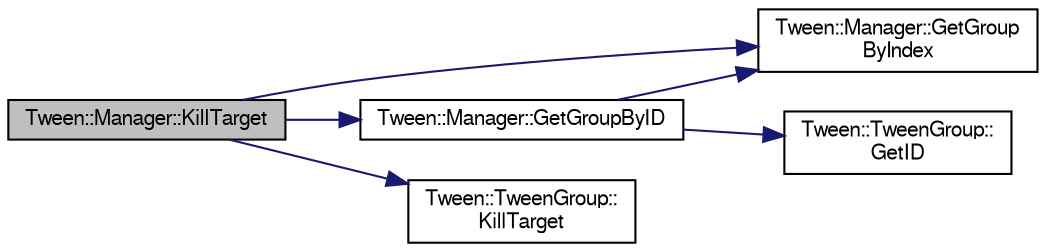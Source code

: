 digraph "Tween::Manager::KillTarget"
{
  bgcolor="transparent";
  edge [fontname="FreeSans",fontsize="10",labelfontname="FreeSans",labelfontsize="10"];
  node [fontname="FreeSans",fontsize="10",shape=record];
  rankdir="LR";
  Node1 [label="Tween::Manager::KillTarget",height=0.2,width=0.4,color="black", fillcolor="grey75", style="filled" fontcolor="black"];
  Node1 -> Node2 [color="midnightblue",fontsize="10",style="solid",fontname="FreeSans"];
  Node2 [label="Tween::Manager::GetGroupByID",height=0.2,width=0.4,color="black",URL="$classTween_1_1Manager.html#a059b53fafd74a055da610cfc37b6639c"];
  Node2 -> Node3 [color="midnightblue",fontsize="10",style="solid",fontname="FreeSans"];
  Node3 [label="Tween::Manager::GetGroup\lByIndex",height=0.2,width=0.4,color="black",URL="$classTween_1_1Manager.html#a730f0852926ec37ee4a627e48919a29d"];
  Node2 -> Node4 [color="midnightblue",fontsize="10",style="solid",fontname="FreeSans"];
  Node4 [label="Tween::TweenGroup::\lGetID",height=0.2,width=0.4,color="black",URL="$classTween_1_1TweenGroup.html#aac95e204ae17ddc2a8c8cf808ef3cc62"];
  Node1 -> Node3 [color="midnightblue",fontsize="10",style="solid",fontname="FreeSans"];
  Node1 -> Node5 [color="midnightblue",fontsize="10",style="solid",fontname="FreeSans"];
  Node5 [label="Tween::TweenGroup::\lKillTarget",height=0.2,width=0.4,color="black",URL="$classTween_1_1TweenGroup.html#a9e774b5fc5ca3303845c37cc2bdef194"];
}
